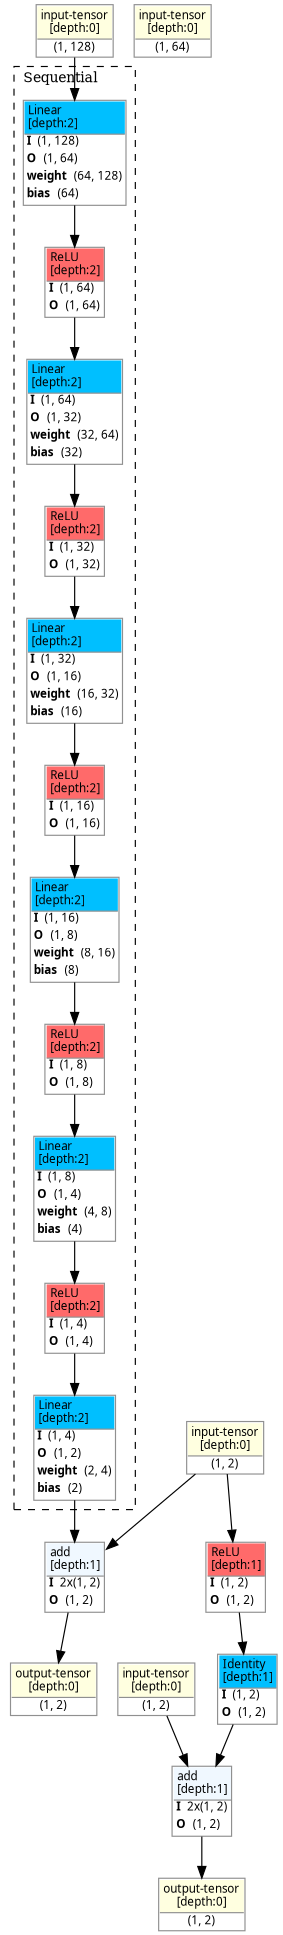 strict digraph OutputNotUsed {
	graph [ordering=in rankdir=TB size="12.9,12.9"]
	node [align=left color="#909090" fillcolor="#ffffff90" fontname="Linux libertine" fontsize=10 height=0.2 margin=0 ranksep=0.1 shape=plaintext style=filled]
	edge [fontsize=10]
	0 [label=<
                    <TABLE BORDER="1" CELLBORDER="0"
                    CELLSPACING="0" CELLPADDING="2">
                        <TR>
                            <TD BGCOLOR="lightyellow" ALIGN="LEFT"
                            BORDER="1" SIDES="B"
                            >input-tensor<BR ALIGN="LEFT"/>[depth:0]</TD>
                        </TR>
                        <TR>
                            <TD>(1, 128)</TD>
                        </TR>
                        
                    </TABLE>>]
	1 [label=<
                    <TABLE BORDER="1" CELLBORDER="0"
                    CELLSPACING="0" CELLPADDING="2">
                        <TR>
                            <TD BGCOLOR="lightyellow" ALIGN="LEFT"
                            BORDER="1" SIDES="B"
                            >input-tensor<BR ALIGN="LEFT"/>[depth:0]</TD>
                        </TR>
                        <TR>
                            <TD>(1, 2)</TD>
                        </TR>
                        
                    </TABLE>>]
	2 [label=<
                    <TABLE BORDER="1" CELLBORDER="0"
                    CELLSPACING="0" CELLPADDING="2">
                        <TR>
                            <TD BGCOLOR="lightyellow" ALIGN="LEFT"
                            BORDER="1" SIDES="B"
                            >input-tensor<BR ALIGN="LEFT"/>[depth:0]</TD>
                        </TR>
                        <TR>
                            <TD>(1, 2)</TD>
                        </TR>
                        
                    </TABLE>>]
	3 [label=<
                    <TABLE BORDER="1" CELLBORDER="0"
                    CELLSPACING="0" CELLPADDING="2">
                        <TR>
                            <TD BGCOLOR="lightyellow" ALIGN="LEFT"
                            BORDER="1" SIDES="B"
                            >input-tensor<BR ALIGN="LEFT"/>[depth:0]</TD>
                        </TR>
                        <TR>
                            <TD>(1, 64)</TD>
                        </TR>
                        
                    </TABLE>>]
	subgraph cluster_2 {
		color=black fontsize=12 label=Sequential labeljust=l style=dashed
		4 [label=<
                    <TABLE BORDER="1" CELLBORDER="0"
                    CELLSPACING="0" CELLPADDING="2">
                        <TR>
                            <TD BGCOLOR="deepskyblue1" ALIGN="LEFT"
                            BORDER="1" SIDES="B"
                            >Linear<BR ALIGN="LEFT"/>[depth:2]</TD>
                        </TR>
                        <TR>
                            <TD ALIGN="LEFT"><B>I</B> (1, 128)</TD>
                        </TR>
                        <TR>
                            <TD ALIGN="LEFT"><B>O</B> (1, 64)</TD>
                        </TR>
                                        <TR>
                    <TD ALIGN="LEFT"><B>weight</B> (64, 128)</TD>
                </TR>
                <TR>
                    <TD ALIGN="LEFT"><B>bias</B> (64)</TD>
                </TR>
                    </TABLE>>]
		5 [label=<
                    <TABLE BORDER="1" CELLBORDER="0"
                    CELLSPACING="0" CELLPADDING="2">
                        <TR>
                            <TD BGCOLOR="indianred1" ALIGN="LEFT"
                            BORDER="1" SIDES="B"
                            >ReLU<BR ALIGN="LEFT"/>[depth:2]</TD>
                        </TR>
                        <TR>
                            <TD ALIGN="LEFT"><B>I</B> (1, 64)</TD>
                        </TR>
                        <TR>
                            <TD ALIGN="LEFT"><B>O</B> (1, 64)</TD>
                        </TR>
                        
                    </TABLE>>]
		6 [label=<
                    <TABLE BORDER="1" CELLBORDER="0"
                    CELLSPACING="0" CELLPADDING="2">
                        <TR>
                            <TD BGCOLOR="deepskyblue1" ALIGN="LEFT"
                            BORDER="1" SIDES="B"
                            >Linear<BR ALIGN="LEFT"/>[depth:2]</TD>
                        </TR>
                        <TR>
                            <TD ALIGN="LEFT"><B>I</B> (1, 64)</TD>
                        </TR>
                        <TR>
                            <TD ALIGN="LEFT"><B>O</B> (1, 32)</TD>
                        </TR>
                                        <TR>
                    <TD ALIGN="LEFT"><B>weight</B> (32, 64)</TD>
                </TR>
                <TR>
                    <TD ALIGN="LEFT"><B>bias</B> (32)</TD>
                </TR>
                    </TABLE>>]
		7 [label=<
                    <TABLE BORDER="1" CELLBORDER="0"
                    CELLSPACING="0" CELLPADDING="2">
                        <TR>
                            <TD BGCOLOR="indianred1" ALIGN="LEFT"
                            BORDER="1" SIDES="B"
                            >ReLU<BR ALIGN="LEFT"/>[depth:2]</TD>
                        </TR>
                        <TR>
                            <TD ALIGN="LEFT"><B>I</B> (1, 32)</TD>
                        </TR>
                        <TR>
                            <TD ALIGN="LEFT"><B>O</B> (1, 32)</TD>
                        </TR>
                        
                    </TABLE>>]
		8 [label=<
                    <TABLE BORDER="1" CELLBORDER="0"
                    CELLSPACING="0" CELLPADDING="2">
                        <TR>
                            <TD BGCOLOR="deepskyblue1" ALIGN="LEFT"
                            BORDER="1" SIDES="B"
                            >Linear<BR ALIGN="LEFT"/>[depth:2]</TD>
                        </TR>
                        <TR>
                            <TD ALIGN="LEFT"><B>I</B> (1, 32)</TD>
                        </TR>
                        <TR>
                            <TD ALIGN="LEFT"><B>O</B> (1, 16)</TD>
                        </TR>
                                        <TR>
                    <TD ALIGN="LEFT"><B>weight</B> (16, 32)</TD>
                </TR>
                <TR>
                    <TD ALIGN="LEFT"><B>bias</B> (16)</TD>
                </TR>
                    </TABLE>>]
		9 [label=<
                    <TABLE BORDER="1" CELLBORDER="0"
                    CELLSPACING="0" CELLPADDING="2">
                        <TR>
                            <TD BGCOLOR="indianred1" ALIGN="LEFT"
                            BORDER="1" SIDES="B"
                            >ReLU<BR ALIGN="LEFT"/>[depth:2]</TD>
                        </TR>
                        <TR>
                            <TD ALIGN="LEFT"><B>I</B> (1, 16)</TD>
                        </TR>
                        <TR>
                            <TD ALIGN="LEFT"><B>O</B> (1, 16)</TD>
                        </TR>
                        
                    </TABLE>>]
		10 [label=<
                    <TABLE BORDER="1" CELLBORDER="0"
                    CELLSPACING="0" CELLPADDING="2">
                        <TR>
                            <TD BGCOLOR="deepskyblue1" ALIGN="LEFT"
                            BORDER="1" SIDES="B"
                            >Linear<BR ALIGN="LEFT"/>[depth:2]</TD>
                        </TR>
                        <TR>
                            <TD ALIGN="LEFT"><B>I</B> (1, 16)</TD>
                        </TR>
                        <TR>
                            <TD ALIGN="LEFT"><B>O</B> (1, 8)</TD>
                        </TR>
                                        <TR>
                    <TD ALIGN="LEFT"><B>weight</B> (8, 16)</TD>
                </TR>
                <TR>
                    <TD ALIGN="LEFT"><B>bias</B> (8)</TD>
                </TR>
                    </TABLE>>]
		11 [label=<
                    <TABLE BORDER="1" CELLBORDER="0"
                    CELLSPACING="0" CELLPADDING="2">
                        <TR>
                            <TD BGCOLOR="indianred1" ALIGN="LEFT"
                            BORDER="1" SIDES="B"
                            >ReLU<BR ALIGN="LEFT"/>[depth:2]</TD>
                        </TR>
                        <TR>
                            <TD ALIGN="LEFT"><B>I</B> (1, 8)</TD>
                        </TR>
                        <TR>
                            <TD ALIGN="LEFT"><B>O</B> (1, 8)</TD>
                        </TR>
                        
                    </TABLE>>]
		12 [label=<
                    <TABLE BORDER="1" CELLBORDER="0"
                    CELLSPACING="0" CELLPADDING="2">
                        <TR>
                            <TD BGCOLOR="deepskyblue1" ALIGN="LEFT"
                            BORDER="1" SIDES="B"
                            >Linear<BR ALIGN="LEFT"/>[depth:2]</TD>
                        </TR>
                        <TR>
                            <TD ALIGN="LEFT"><B>I</B> (1, 8)</TD>
                        </TR>
                        <TR>
                            <TD ALIGN="LEFT"><B>O</B> (1, 4)</TD>
                        </TR>
                                        <TR>
                    <TD ALIGN="LEFT"><B>weight</B> (4, 8)</TD>
                </TR>
                <TR>
                    <TD ALIGN="LEFT"><B>bias</B> (4)</TD>
                </TR>
                    </TABLE>>]
		13 [label=<
                    <TABLE BORDER="1" CELLBORDER="0"
                    CELLSPACING="0" CELLPADDING="2">
                        <TR>
                            <TD BGCOLOR="indianred1" ALIGN="LEFT"
                            BORDER="1" SIDES="B"
                            >ReLU<BR ALIGN="LEFT"/>[depth:2]</TD>
                        </TR>
                        <TR>
                            <TD ALIGN="LEFT"><B>I</B> (1, 4)</TD>
                        </TR>
                        <TR>
                            <TD ALIGN="LEFT"><B>O</B> (1, 4)</TD>
                        </TR>
                        
                    </TABLE>>]
		14 [label=<
                    <TABLE BORDER="1" CELLBORDER="0"
                    CELLSPACING="0" CELLPADDING="2">
                        <TR>
                            <TD BGCOLOR="deepskyblue1" ALIGN="LEFT"
                            BORDER="1" SIDES="B"
                            >Linear<BR ALIGN="LEFT"/>[depth:2]</TD>
                        </TR>
                        <TR>
                            <TD ALIGN="LEFT"><B>I</B> (1, 4)</TD>
                        </TR>
                        <TR>
                            <TD ALIGN="LEFT"><B>O</B> (1, 2)</TD>
                        </TR>
                                        <TR>
                    <TD ALIGN="LEFT"><B>weight</B> (2, 4)</TD>
                </TR>
                <TR>
                    <TD ALIGN="LEFT"><B>bias</B> (2)</TD>
                </TR>
                    </TABLE>>]
	}
	15 [label=<
                    <TABLE BORDER="1" CELLBORDER="0"
                    CELLSPACING="0" CELLPADDING="2">
                        <TR>
                            <TD BGCOLOR="aliceblue" ALIGN="LEFT"
                            BORDER="1" SIDES="B"
                            >add<BR ALIGN="LEFT"/>[depth:1]</TD>
                        </TR>
                        <TR>
                            <TD ALIGN="LEFT"><B>I</B> 2x(1, 2)</TD>
                        </TR>
                        <TR>
                            <TD ALIGN="LEFT"><B>O</B> (1, 2)</TD>
                        </TR>
                        
                    </TABLE>>]
	16 [label=<
                    <TABLE BORDER="1" CELLBORDER="0"
                    CELLSPACING="0" CELLPADDING="2">
                        <TR>
                            <TD BGCOLOR="lightyellow" ALIGN="LEFT"
                            BORDER="1" SIDES="B"
                            >output-tensor<BR ALIGN="LEFT"/>[depth:0]</TD>
                        </TR>
                        <TR>
                            <TD>(1, 2)</TD>
                        </TR>
                        
                    </TABLE>>]
	17 [label=<
                    <TABLE BORDER="1" CELLBORDER="0"
                    CELLSPACING="0" CELLPADDING="2">
                        <TR>
                            <TD BGCOLOR="indianred1" ALIGN="LEFT"
                            BORDER="1" SIDES="B"
                            >ReLU<BR ALIGN="LEFT"/>[depth:1]</TD>
                        </TR>
                        <TR>
                            <TD ALIGN="LEFT"><B>I</B> (1, 2)</TD>
                        </TR>
                        <TR>
                            <TD ALIGN="LEFT"><B>O</B> (1, 2)</TD>
                        </TR>
                        
                    </TABLE>>]
	18 [label=<
                    <TABLE BORDER="1" CELLBORDER="0"
                    CELLSPACING="0" CELLPADDING="2">
                        <TR>
                            <TD BGCOLOR="deepskyblue1" ALIGN="LEFT"
                            BORDER="1" SIDES="B"
                            >Identity<BR ALIGN="LEFT"/>[depth:1]</TD>
                        </TR>
                        <TR>
                            <TD ALIGN="LEFT"><B>I</B> (1, 2)</TD>
                        </TR>
                        <TR>
                            <TD ALIGN="LEFT"><B>O</B> (1, 2)</TD>
                        </TR>
                        
                    </TABLE>>]
	19 [label=<
                    <TABLE BORDER="1" CELLBORDER="0"
                    CELLSPACING="0" CELLPADDING="2">
                        <TR>
                            <TD BGCOLOR="aliceblue" ALIGN="LEFT"
                            BORDER="1" SIDES="B"
                            >add<BR ALIGN="LEFT"/>[depth:1]</TD>
                        </TR>
                        <TR>
                            <TD ALIGN="LEFT"><B>I</B> 2x(1, 2)</TD>
                        </TR>
                        <TR>
                            <TD ALIGN="LEFT"><B>O</B> (1, 2)</TD>
                        </TR>
                        
                    </TABLE>>]
	20 [label=<
                    <TABLE BORDER="1" CELLBORDER="0"
                    CELLSPACING="0" CELLPADDING="2">
                        <TR>
                            <TD BGCOLOR="lightyellow" ALIGN="LEFT"
                            BORDER="1" SIDES="B"
                            >output-tensor<BR ALIGN="LEFT"/>[depth:0]</TD>
                        </TR>
                        <TR>
                            <TD>(1, 2)</TD>
                        </TR>
                        
                    </TABLE>>]
	1 -> 15
	1 -> 17
	2 -> 19
	0 -> 4
	4 -> 5
	5 -> 6
	6 -> 7
	7 -> 8
	8 -> 9
	9 -> 10
	10 -> 11
	11 -> 12
	12 -> 13
	13 -> 14
	14 -> 15
	15 -> 16
	17 -> 18
	18 -> 19
	19 -> 20
}

